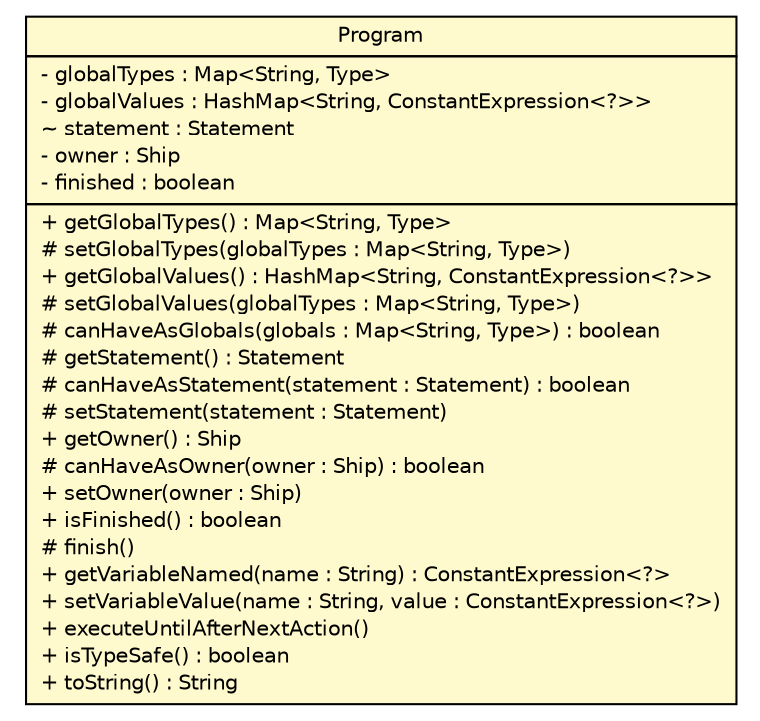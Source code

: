 #!/usr/local/bin/dot
#
# Class diagram 
# Generated by UMLGraph version R5_6 (http://www.umlgraph.org/)
#

digraph G {
	edge [fontname="Helvetica",fontsize=10,labelfontname="Helvetica",labelfontsize=10];
	node [fontname="Helvetica",fontsize=10,shape=plaintext];
	nodesep=0.25;
	ranksep=0.5;
	// model.programs.Program
	c13812 [label=<<table title="model.programs.Program" border="0" cellborder="1" cellspacing="0" cellpadding="2" port="p" bgcolor="lemonChiffon" href="./Program.html">
		<tr><td><table border="0" cellspacing="0" cellpadding="1">
<tr><td align="center" balign="center"> Program </td></tr>
		</table></td></tr>
		<tr><td><table border="0" cellspacing="0" cellpadding="1">
<tr><td align="left" balign="left"> - globalTypes : Map&lt;String, Type&gt; </td></tr>
<tr><td align="left" balign="left"> - globalValues : HashMap&lt;String, ConstantExpression&lt;?&gt;&gt; </td></tr>
<tr><td align="left" balign="left"> ~ statement : Statement </td></tr>
<tr><td align="left" balign="left"> - owner : Ship </td></tr>
<tr><td align="left" balign="left"> - finished : boolean </td></tr>
		</table></td></tr>
		<tr><td><table border="0" cellspacing="0" cellpadding="1">
<tr><td align="left" balign="left"> + getGlobalTypes() : Map&lt;String, Type&gt; </td></tr>
<tr><td align="left" balign="left"> # setGlobalTypes(globalTypes : Map&lt;String, Type&gt;) </td></tr>
<tr><td align="left" balign="left"> + getGlobalValues() : HashMap&lt;String, ConstantExpression&lt;?&gt;&gt; </td></tr>
<tr><td align="left" balign="left"> # setGlobalValues(globalTypes : Map&lt;String, Type&gt;) </td></tr>
<tr><td align="left" balign="left"> # canHaveAsGlobals(globals : Map&lt;String, Type&gt;) : boolean </td></tr>
<tr><td align="left" balign="left"> # getStatement() : Statement </td></tr>
<tr><td align="left" balign="left"> # canHaveAsStatement(statement : Statement) : boolean </td></tr>
<tr><td align="left" balign="left"> # setStatement(statement : Statement) </td></tr>
<tr><td align="left" balign="left"> + getOwner() : Ship </td></tr>
<tr><td align="left" balign="left"> # canHaveAsOwner(owner : Ship) : boolean </td></tr>
<tr><td align="left" balign="left"> + setOwner(owner : Ship) </td></tr>
<tr><td align="left" balign="left"> + isFinished() : boolean </td></tr>
<tr><td align="left" balign="left"> # finish() </td></tr>
<tr><td align="left" balign="left"> + getVariableNamed(name : String) : ConstantExpression&lt;?&gt; </td></tr>
<tr><td align="left" balign="left"> + setVariableValue(name : String, value : ConstantExpression&lt;?&gt;) </td></tr>
<tr><td align="left" balign="left"> + executeUntilAfterNextAction() </td></tr>
<tr><td align="left" balign="left"> + isTypeSafe() : boolean </td></tr>
<tr><td align="left" balign="left"> + toString() : String </td></tr>
		</table></td></tr>
		</table>>, URL="./Program.html", fontname="Helvetica", fontcolor="black", fontsize=10.0];
}

